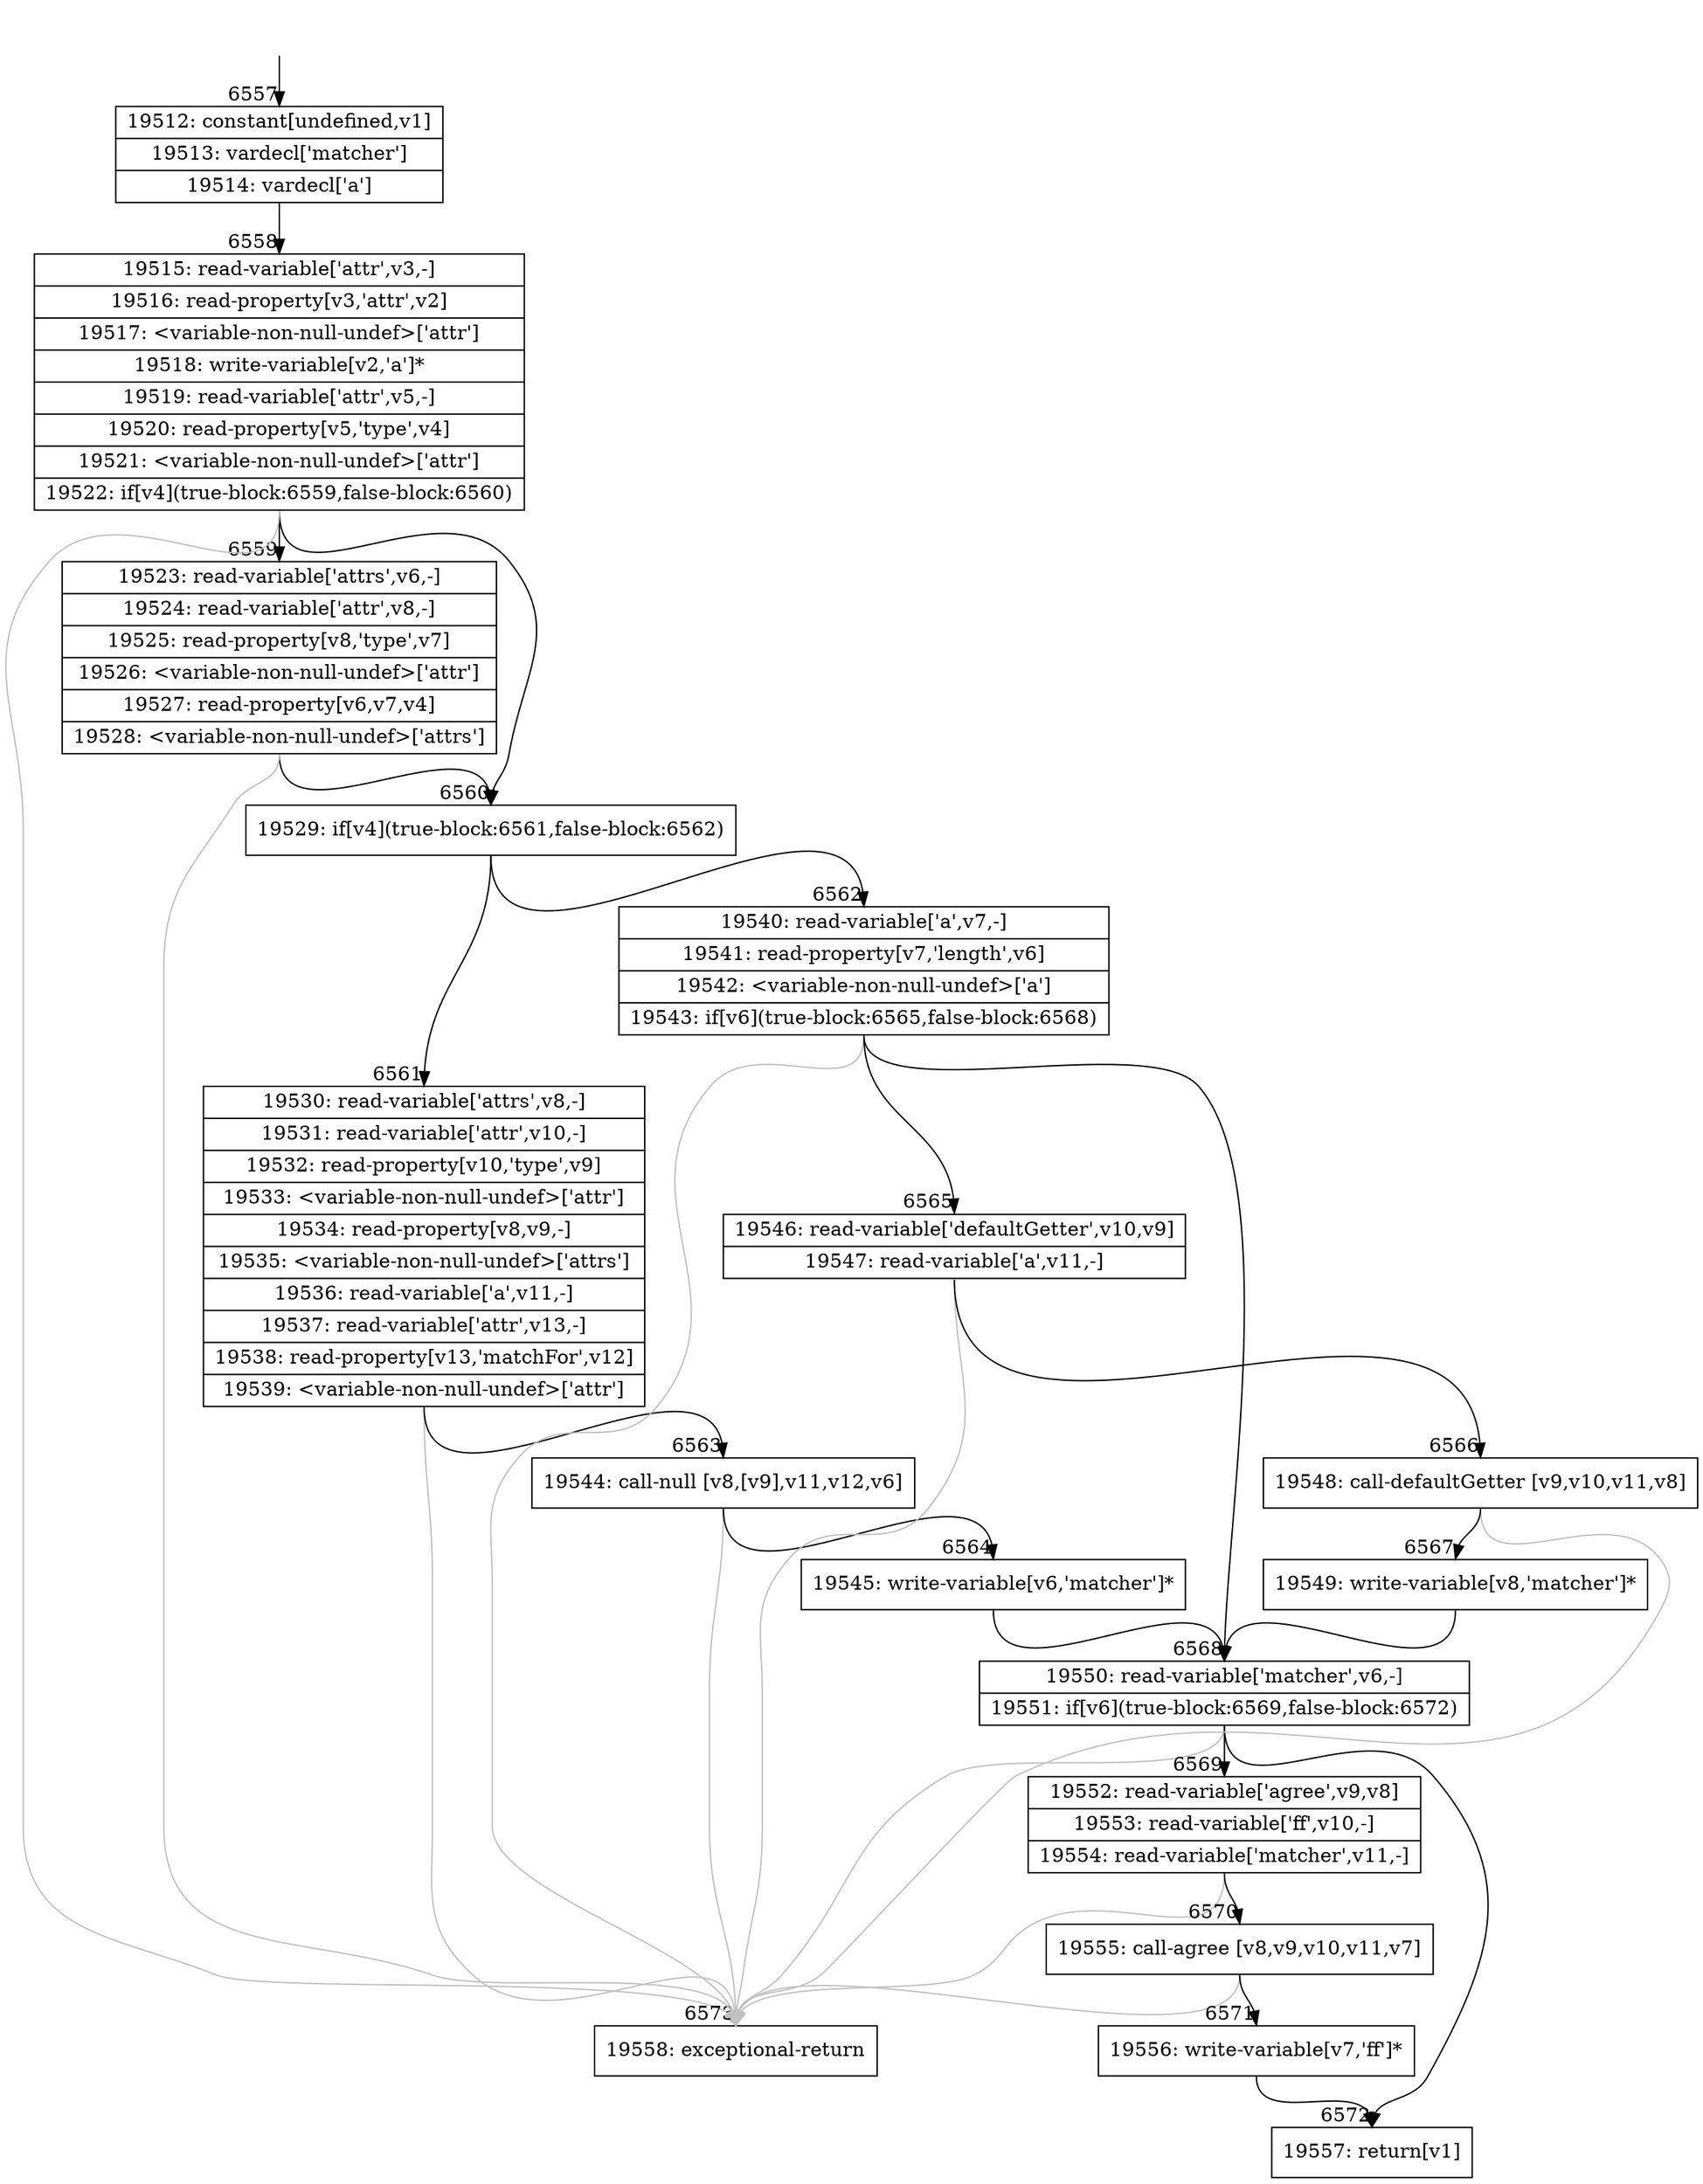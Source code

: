 digraph {
rankdir="TD"
BB_entry465[shape=none,label=""];
BB_entry465 -> BB6557 [tailport=s, headport=n, headlabel="    6557"]
BB6557 [shape=record label="{19512: constant[undefined,v1]|19513: vardecl['matcher']|19514: vardecl['a']}" ] 
BB6557 -> BB6558 [tailport=s, headport=n, headlabel="      6558"]
BB6558 [shape=record label="{19515: read-variable['attr',v3,-]|19516: read-property[v3,'attr',v2]|19517: \<variable-non-null-undef\>['attr']|19518: write-variable[v2,'a']*|19519: read-variable['attr',v5,-]|19520: read-property[v5,'type',v4]|19521: \<variable-non-null-undef\>['attr']|19522: if[v4](true-block:6559,false-block:6560)}" ] 
BB6558 -> BB6560 [tailport=s, headport=n, headlabel="      6560"]
BB6558 -> BB6559 [tailport=s, headport=n, headlabel="      6559"]
BB6558 -> BB6573 [tailport=s, headport=n, color=gray, headlabel="      6573"]
BB6559 [shape=record label="{19523: read-variable['attrs',v6,-]|19524: read-variable['attr',v8,-]|19525: read-property[v8,'type',v7]|19526: \<variable-non-null-undef\>['attr']|19527: read-property[v6,v7,v4]|19528: \<variable-non-null-undef\>['attrs']}" ] 
BB6559 -> BB6560 [tailport=s, headport=n]
BB6559 -> BB6573 [tailport=s, headport=n, color=gray]
BB6560 [shape=record label="{19529: if[v4](true-block:6561,false-block:6562)}" ] 
BB6560 -> BB6561 [tailport=s, headport=n, headlabel="      6561"]
BB6560 -> BB6562 [tailport=s, headport=n, headlabel="      6562"]
BB6561 [shape=record label="{19530: read-variable['attrs',v8,-]|19531: read-variable['attr',v10,-]|19532: read-property[v10,'type',v9]|19533: \<variable-non-null-undef\>['attr']|19534: read-property[v8,v9,-]|19535: \<variable-non-null-undef\>['attrs']|19536: read-variable['a',v11,-]|19537: read-variable['attr',v13,-]|19538: read-property[v13,'matchFor',v12]|19539: \<variable-non-null-undef\>['attr']}" ] 
BB6561 -> BB6563 [tailport=s, headport=n, headlabel="      6563"]
BB6561 -> BB6573 [tailport=s, headport=n, color=gray]
BB6562 [shape=record label="{19540: read-variable['a',v7,-]|19541: read-property[v7,'length',v6]|19542: \<variable-non-null-undef\>['a']|19543: if[v6](true-block:6565,false-block:6568)}" ] 
BB6562 -> BB6565 [tailport=s, headport=n, headlabel="      6565"]
BB6562 -> BB6568 [tailport=s, headport=n, headlabel="      6568"]
BB6562 -> BB6573 [tailport=s, headport=n, color=gray]
BB6563 [shape=record label="{19544: call-null [v8,[v9],v11,v12,v6]}" ] 
BB6563 -> BB6564 [tailport=s, headport=n, headlabel="      6564"]
BB6563 -> BB6573 [tailport=s, headport=n, color=gray]
BB6564 [shape=record label="{19545: write-variable[v6,'matcher']*}" ] 
BB6564 -> BB6568 [tailport=s, headport=n]
BB6565 [shape=record label="{19546: read-variable['defaultGetter',v10,v9]|19547: read-variable['a',v11,-]}" ] 
BB6565 -> BB6566 [tailport=s, headport=n, headlabel="      6566"]
BB6565 -> BB6573 [tailport=s, headport=n, color=gray]
BB6566 [shape=record label="{19548: call-defaultGetter [v9,v10,v11,v8]}" ] 
BB6566 -> BB6567 [tailport=s, headport=n, headlabel="      6567"]
BB6566 -> BB6573 [tailport=s, headport=n, color=gray]
BB6567 [shape=record label="{19549: write-variable[v8,'matcher']*}" ] 
BB6567 -> BB6568 [tailport=s, headport=n]
BB6568 [shape=record label="{19550: read-variable['matcher',v6,-]|19551: if[v6](true-block:6569,false-block:6572)}" ] 
BB6568 -> BB6569 [tailport=s, headport=n, headlabel="      6569"]
BB6568 -> BB6572 [tailport=s, headport=n, headlabel="      6572"]
BB6568 -> BB6573 [tailport=s, headport=n, color=gray]
BB6569 [shape=record label="{19552: read-variable['agree',v9,v8]|19553: read-variable['ff',v10,-]|19554: read-variable['matcher',v11,-]}" ] 
BB6569 -> BB6570 [tailport=s, headport=n, headlabel="      6570"]
BB6569 -> BB6573 [tailport=s, headport=n, color=gray]
BB6570 [shape=record label="{19555: call-agree [v8,v9,v10,v11,v7]}" ] 
BB6570 -> BB6571 [tailport=s, headport=n, headlabel="      6571"]
BB6570 -> BB6573 [tailport=s, headport=n, color=gray]
BB6571 [shape=record label="{19556: write-variable[v7,'ff']*}" ] 
BB6571 -> BB6572 [tailport=s, headport=n]
BB6572 [shape=record label="{19557: return[v1]}" ] 
BB6573 [shape=record label="{19558: exceptional-return}" ] 
//#$~ 9285
}
